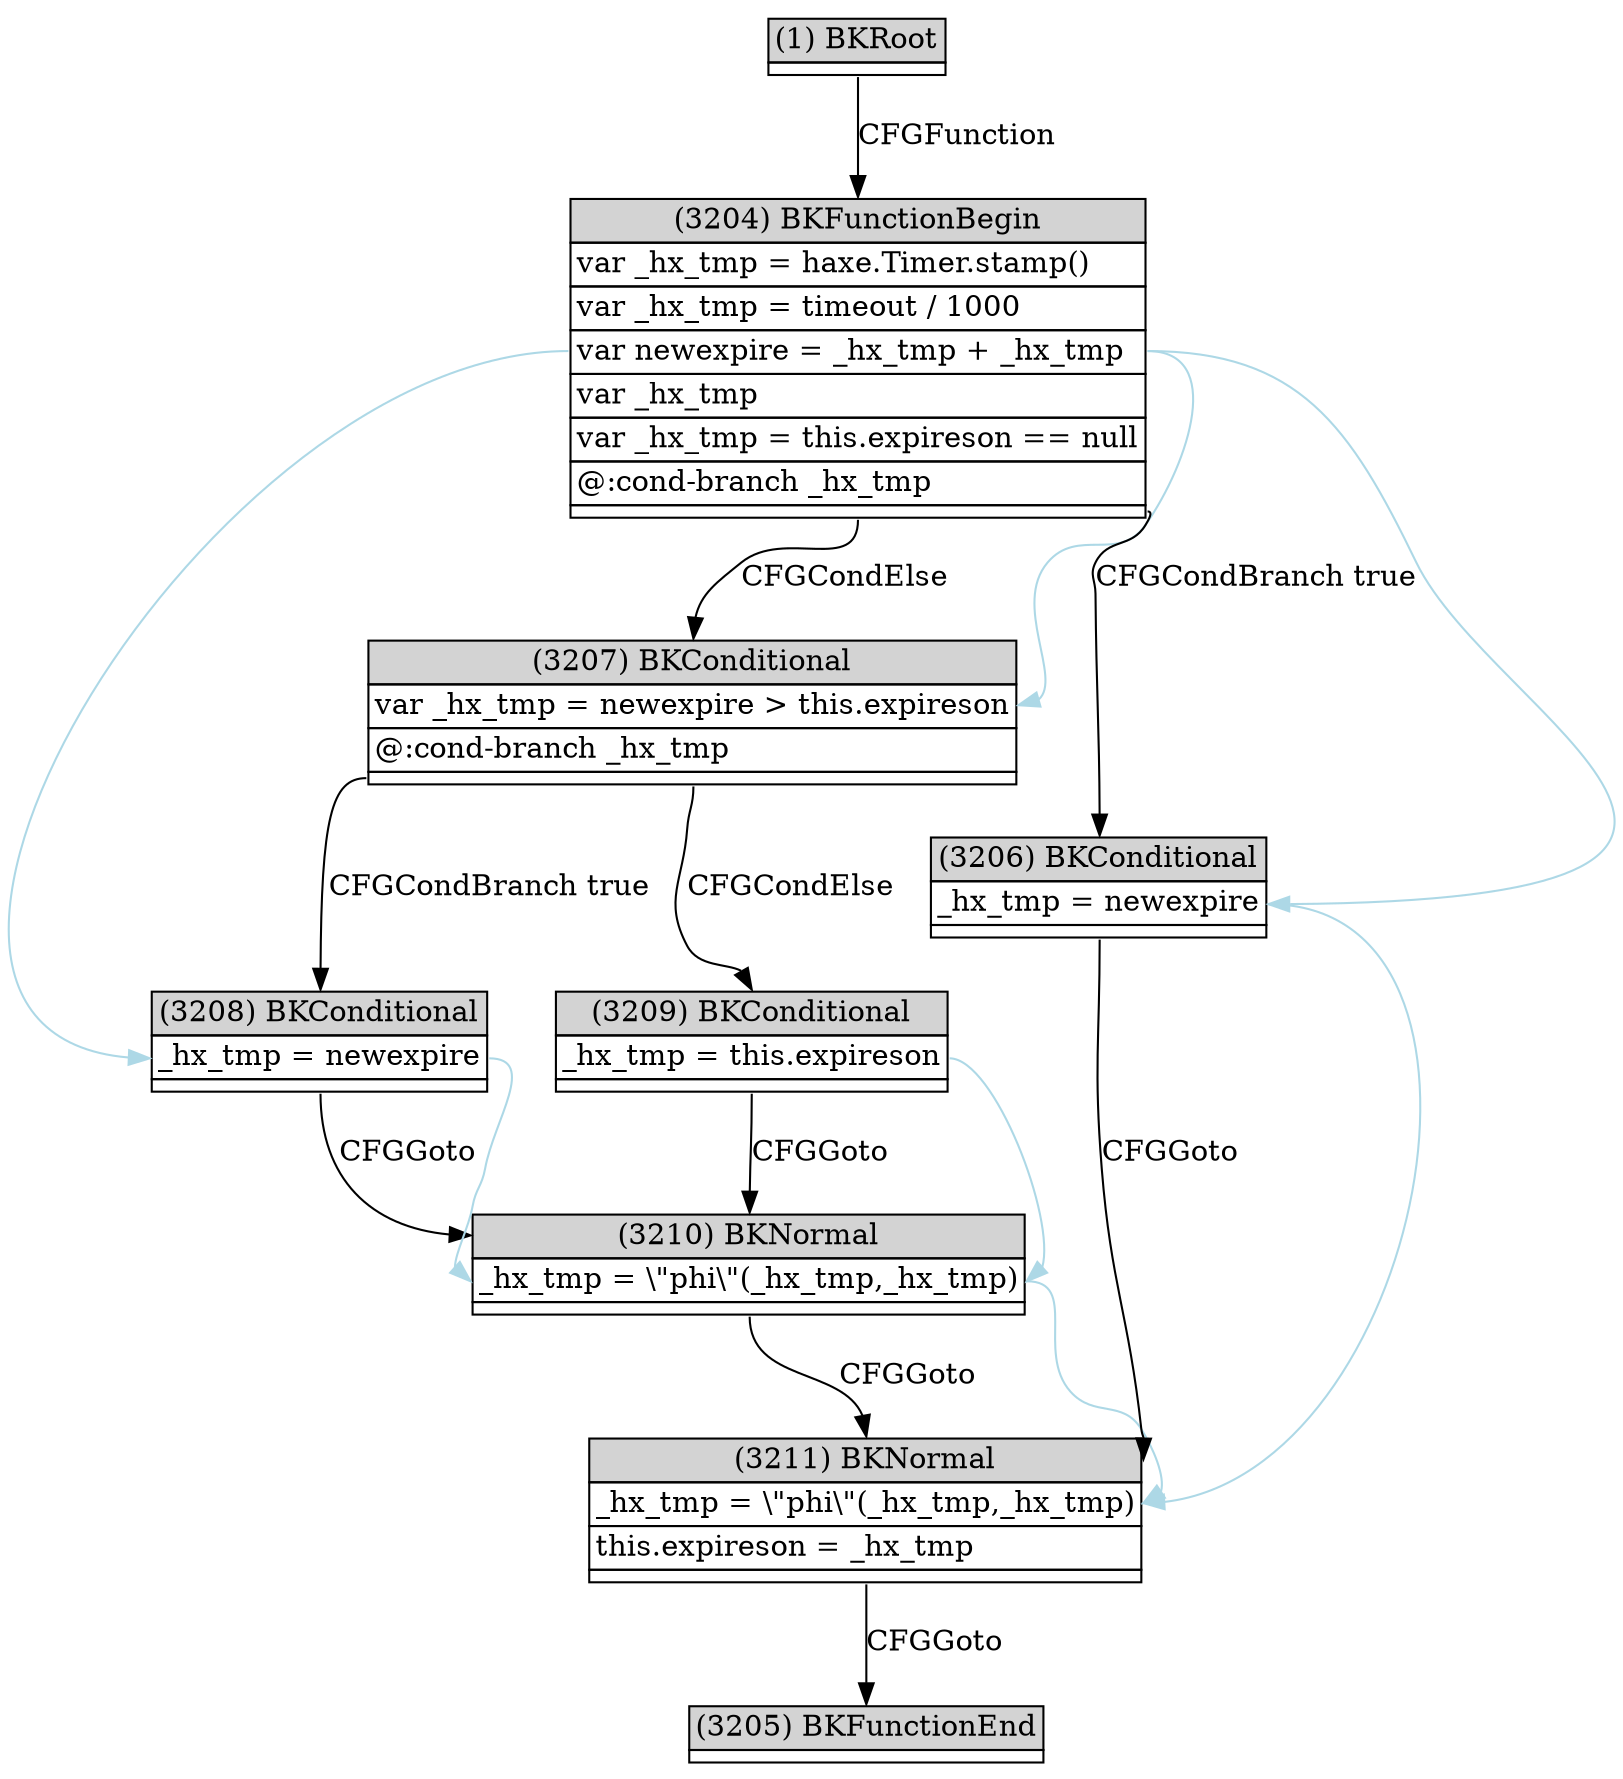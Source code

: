 digraph graphname {
	node [shape=plaintext];
n3211[label=<<table BORDER="0" CELLBORDER="1" CELLSPACING="0">
	<tr><td port="in" bgcolor="lightgray">(3211) BKNormal</td></tr>
	<tr><td port="ep0" align="left">_hx_tmp = \"phi\"(_hx_tmp,_hx_tmp)</td></tr>
	<tr><td port="e0" align="left">this.expireson = _hx_tmp</td></tr>
	<tr><td port="out"></td></tr>
</table>>];
n3210[label=<<table BORDER="0" CELLBORDER="1" CELLSPACING="0">
	<tr><td port="in" bgcolor="lightgray">(3210) BKNormal</td></tr>
	<tr><td port="ep0" align="left">_hx_tmp = \"phi\"(_hx_tmp,_hx_tmp)</td></tr>
	<tr><td port="out"></td></tr>
</table>>];
n3209[label=<<table BORDER="0" CELLBORDER="1" CELLSPACING="0">
	<tr><td port="in" bgcolor="lightgray">(3209) BKConditional</td></tr>
	<tr><td port="e0" align="left">_hx_tmp = this.expireson</td></tr>
	<tr><td port="out"></td></tr>
</table>>];
n3208[label=<<table BORDER="0" CELLBORDER="1" CELLSPACING="0">
	<tr><td port="in" bgcolor="lightgray">(3208) BKConditional</td></tr>
	<tr><td port="e0" align="left">_hx_tmp = newexpire</td></tr>
	<tr><td port="out"></td></tr>
</table>>];
n3207[label=<<table BORDER="0" CELLBORDER="1" CELLSPACING="0">
	<tr><td port="in" bgcolor="lightgray">(3207) BKConditional</td></tr>
	<tr><td port="e0" align="left">var _hx_tmp = newexpire &gt; this.expireson</td></tr>
	<tr><td port="e1" align="left">@:cond-branch _hx_tmp</td></tr>
	<tr><td port="out"></td></tr>
</table>>];
n3206[label=<<table BORDER="0" CELLBORDER="1" CELLSPACING="0">
	<tr><td port="in" bgcolor="lightgray">(3206) BKConditional</td></tr>
	<tr><td port="e0" align="left">_hx_tmp = newexpire</td></tr>
	<tr><td port="out"></td></tr>
</table>>];
n3205[label=<<table BORDER="0" CELLBORDER="1" CELLSPACING="0">
	<tr><td port="in" bgcolor="lightgray">(3205) BKFunctionEnd</td></tr>
	<tr><td port="out"></td></tr>
</table>>];
n3204[label=<<table BORDER="0" CELLBORDER="1" CELLSPACING="0">
	<tr><td port="in" bgcolor="lightgray">(3204) BKFunctionBegin</td></tr>
	<tr><td port="e0" align="left">var _hx_tmp = haxe.Timer.stamp()</td></tr>
	<tr><td port="e1" align="left">var _hx_tmp = timeout / 1000</td></tr>
	<tr><td port="e2" align="left">var newexpire = _hx_tmp + _hx_tmp</td></tr>
	<tr><td port="e3" align="left">var _hx_tmp</td></tr>
	<tr><td port="e4" align="left">var _hx_tmp = this.expireson == null</td></tr>
	<tr><td port="e5" align="left">@:cond-branch _hx_tmp</td></tr>
	<tr><td port="out"></td></tr>
</table>>];
n1[label=<<table BORDER="0" CELLBORDER="1" CELLSPACING="0">
	<tr><td port="in" bgcolor="lightgray">(1) BKRoot</td></tr>
	<tr><td port="out"></td></tr>
</table>>];
n1:out -> n3204:in[label="CFGFunction"];
n3204:out -> n3207:in[label="CFGCondElse"];
n3204:out -> n3206:in[label="CFGCondBranch true"];
n3206:out -> n3211:in[label="CFGGoto"];
n3211:out -> n3205:in[label="CFGGoto"];
n3207:out -> n3209:in[label="CFGCondElse"];
n3207:out -> n3208:in[label="CFGCondBranch true"];
n3208:out -> n3210:in[label="CFGGoto"];
n3210:out -> n3211:in[label="CFGGoto"];
n3209:out -> n3210:in[label="CFGGoto"];
n3204:e2 -> n3208:e0[color=lightblue,constraint=false];
n3204:e2 -> n3207:e0[color=lightblue,constraint=false];
n3204:e2 -> n3206:e0[color=lightblue,constraint=false];
n3206:e0 -> n3211:ep0[color=lightblue,constraint=false];
n3208:e0 -> n3210:ep0[color=lightblue,constraint=false];
n3210:ep0 -> n3211:ep0[color=lightblue,constraint=false];
n3209:e0 -> n3210:ep0[color=lightblue,constraint=false];
}
